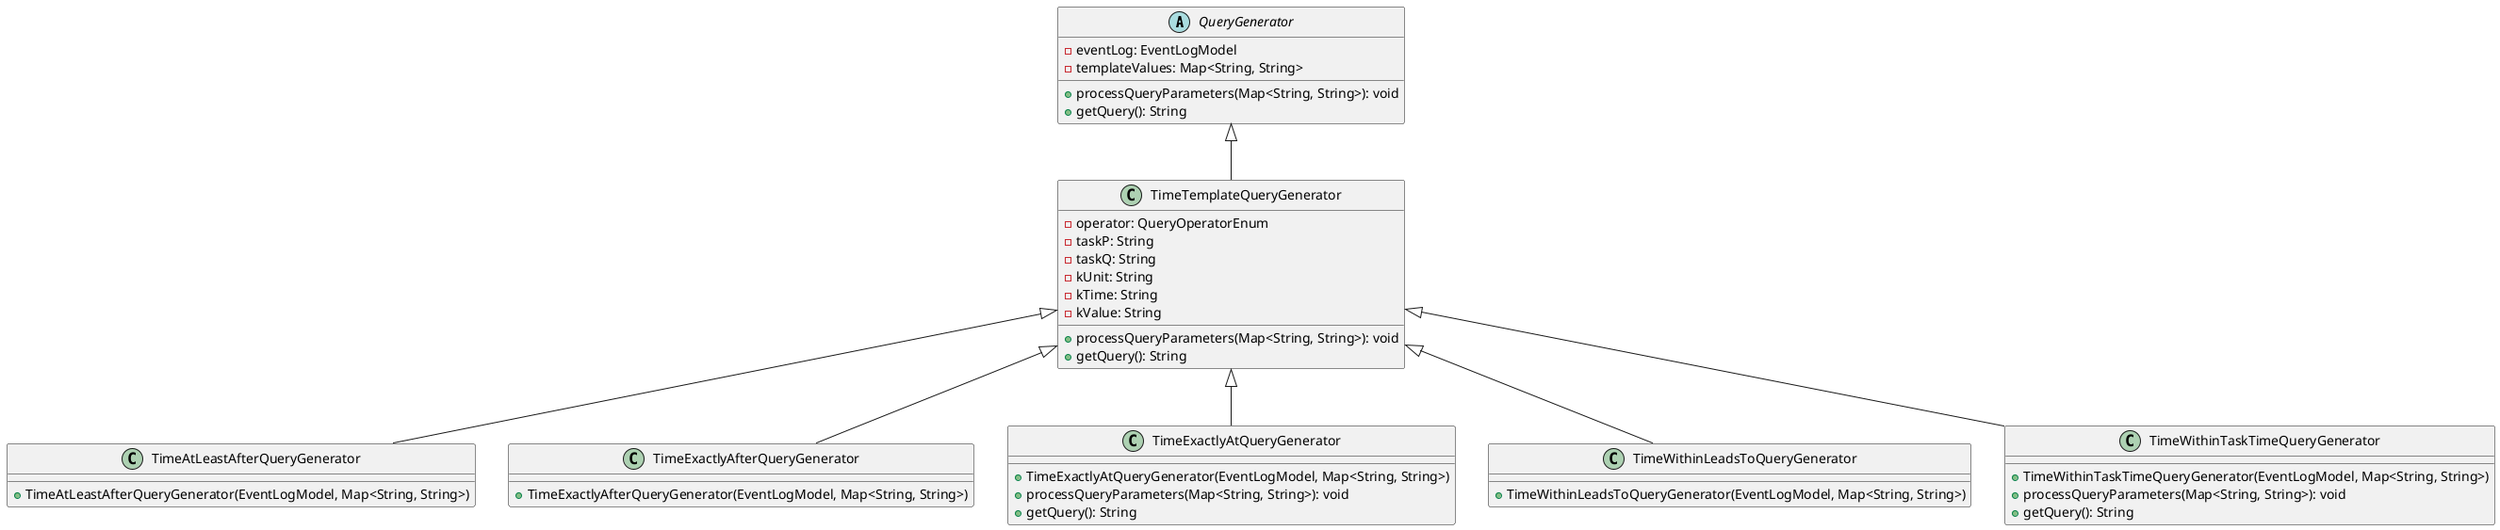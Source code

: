 @startuml

abstract class QueryGenerator {
  - eventLog: EventLogModel
  - templateValues: Map<String, String>
  + processQueryParameters(Map<String, String>): void
  + getQuery(): String
}

class TimeTemplateQueryGenerator {
  - operator: QueryOperatorEnum
  - taskP: String
  - taskQ: String
  - kUnit: String
  - kTime: String
  - kValue: String
  + processQueryParameters(Map<String, String>): void
  + getQuery(): String
}

class TimeAtLeastAfterQueryGenerator {
  + TimeAtLeastAfterQueryGenerator(EventLogModel, Map<String, String>)
}

class TimeExactlyAfterQueryGenerator {
  + TimeExactlyAfterQueryGenerator(EventLogModel, Map<String, String>)
}

class TimeExactlyAtQueryGenerator {
  + TimeExactlyAtQueryGenerator(EventLogModel, Map<String, String>)
  + processQueryParameters(Map<String, String>): void
  + getQuery(): String
}

class TimeWithinLeadsToQueryGenerator {
  + TimeWithinLeadsToQueryGenerator(EventLogModel, Map<String, String>)
}

class TimeWithinTaskTimeQueryGenerator {
  + TimeWithinTaskTimeQueryGenerator(EventLogModel, Map<String, String>)
  + processQueryParameters(Map<String, String>): void
  + getQuery(): String
}

QueryGenerator <|-- TimeTemplateQueryGenerator
TimeTemplateQueryGenerator <|-- TimeAtLeastAfterQueryGenerator
TimeTemplateQueryGenerator <|-- TimeExactlyAfterQueryGenerator
TimeTemplateQueryGenerator <|-- TimeExactlyAtQueryGenerator
TimeTemplateQueryGenerator <|-- TimeWithinLeadsToQueryGenerator
TimeTemplateQueryGenerator <|-- TimeWithinTaskTimeQueryGenerator

@enduml
